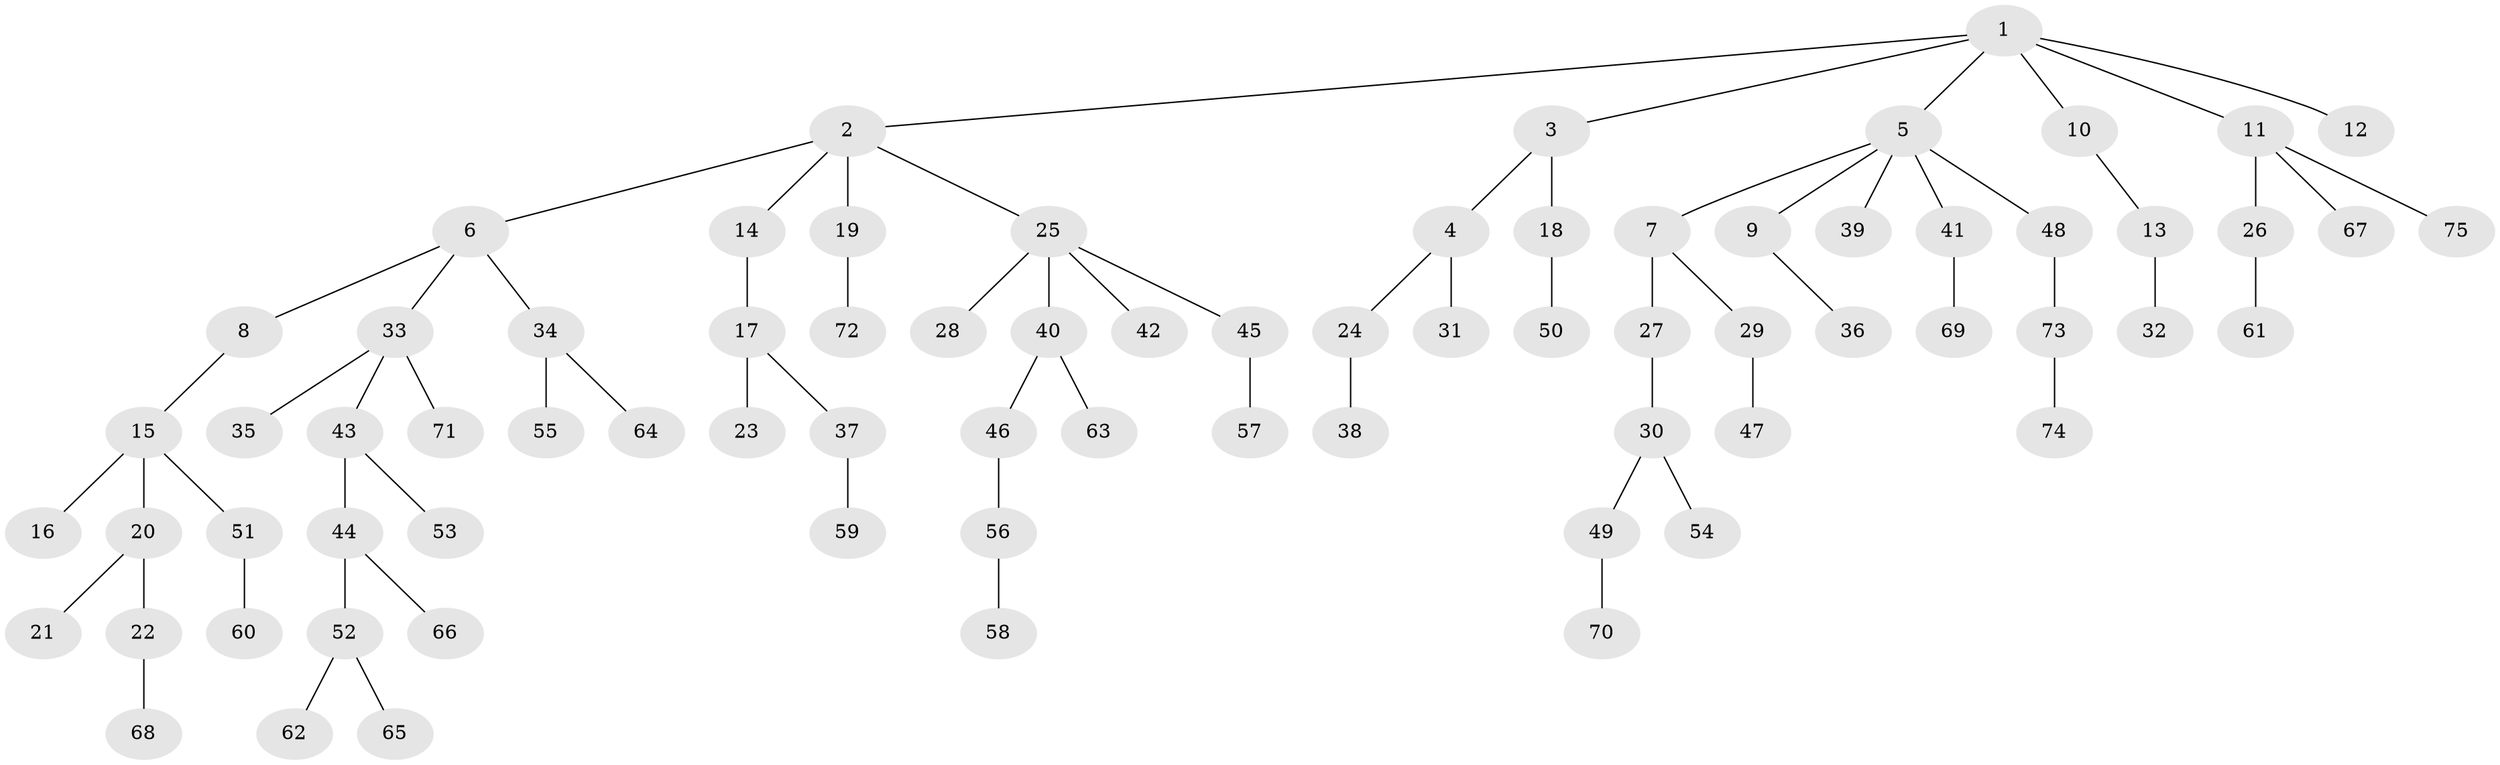 // coarse degree distribution, {5: 0.04, 1: 0.48, 4: 0.12, 2: 0.32, 3: 0.04}
// Generated by graph-tools (version 1.1) at 2025/37/03/04/25 23:37:21]
// undirected, 75 vertices, 74 edges
graph export_dot {
  node [color=gray90,style=filled];
  1;
  2;
  3;
  4;
  5;
  6;
  7;
  8;
  9;
  10;
  11;
  12;
  13;
  14;
  15;
  16;
  17;
  18;
  19;
  20;
  21;
  22;
  23;
  24;
  25;
  26;
  27;
  28;
  29;
  30;
  31;
  32;
  33;
  34;
  35;
  36;
  37;
  38;
  39;
  40;
  41;
  42;
  43;
  44;
  45;
  46;
  47;
  48;
  49;
  50;
  51;
  52;
  53;
  54;
  55;
  56;
  57;
  58;
  59;
  60;
  61;
  62;
  63;
  64;
  65;
  66;
  67;
  68;
  69;
  70;
  71;
  72;
  73;
  74;
  75;
  1 -- 2;
  1 -- 3;
  1 -- 5;
  1 -- 10;
  1 -- 11;
  1 -- 12;
  2 -- 6;
  2 -- 14;
  2 -- 19;
  2 -- 25;
  3 -- 4;
  3 -- 18;
  4 -- 24;
  4 -- 31;
  5 -- 7;
  5 -- 9;
  5 -- 39;
  5 -- 41;
  5 -- 48;
  6 -- 8;
  6 -- 33;
  6 -- 34;
  7 -- 27;
  7 -- 29;
  8 -- 15;
  9 -- 36;
  10 -- 13;
  11 -- 26;
  11 -- 67;
  11 -- 75;
  13 -- 32;
  14 -- 17;
  15 -- 16;
  15 -- 20;
  15 -- 51;
  17 -- 23;
  17 -- 37;
  18 -- 50;
  19 -- 72;
  20 -- 21;
  20 -- 22;
  22 -- 68;
  24 -- 38;
  25 -- 28;
  25 -- 40;
  25 -- 42;
  25 -- 45;
  26 -- 61;
  27 -- 30;
  29 -- 47;
  30 -- 49;
  30 -- 54;
  33 -- 35;
  33 -- 43;
  33 -- 71;
  34 -- 55;
  34 -- 64;
  37 -- 59;
  40 -- 46;
  40 -- 63;
  41 -- 69;
  43 -- 44;
  43 -- 53;
  44 -- 52;
  44 -- 66;
  45 -- 57;
  46 -- 56;
  48 -- 73;
  49 -- 70;
  51 -- 60;
  52 -- 62;
  52 -- 65;
  56 -- 58;
  73 -- 74;
}
